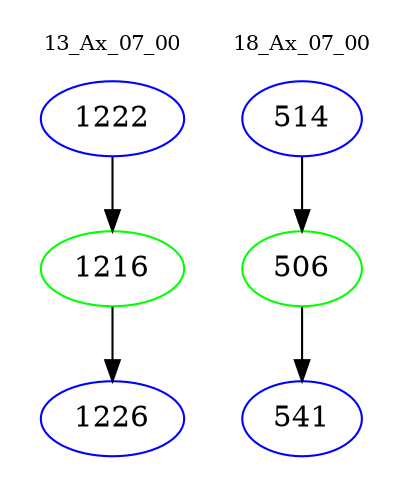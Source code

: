 digraph{
subgraph cluster_0 {
color = white
label = "13_Ax_07_00";
fontsize=10;
T0_1222 [label="1222", color="blue"]
T0_1222 -> T0_1216 [color="black"]
T0_1216 [label="1216", color="green"]
T0_1216 -> T0_1226 [color="black"]
T0_1226 [label="1226", color="blue"]
}
subgraph cluster_1 {
color = white
label = "18_Ax_07_00";
fontsize=10;
T1_514 [label="514", color="blue"]
T1_514 -> T1_506 [color="black"]
T1_506 [label="506", color="green"]
T1_506 -> T1_541 [color="black"]
T1_541 [label="541", color="blue"]
}
}
